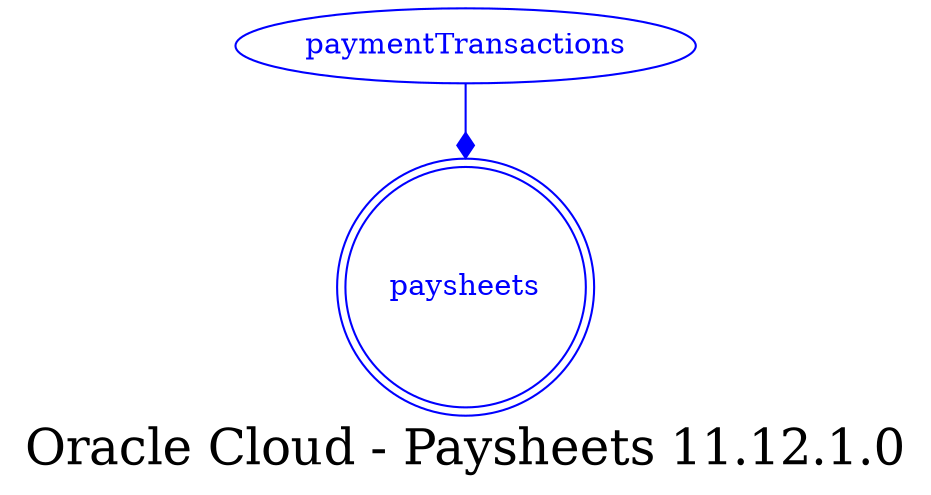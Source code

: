 digraph LexiconGraph {
graph[label="Oracle Cloud - Paysheets 11.12.1.0", fontsize=24]
splines=true
"paysheets" [color=blue, fontcolor=blue, shape=doublecircle]
"paymentTransactions" -> "paysheets" [color=blue, fontcolor=blue, arrowhead=diamond, arrowtail=none]
"paymentTransactions" [color=blue, fontcolor=blue, shape=ellipse]
}
